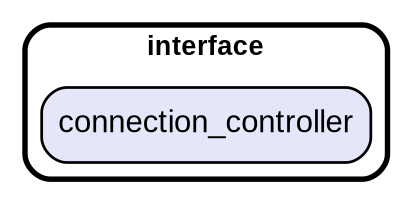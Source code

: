 digraph "" {
  graph [style=rounded fontname="Arial Black" fontsize=13 penwidth=2.6];
  node [shape=rect style="filled,rounded" fontname=Arial fontsize=15 fillcolor=Lavender penwidth=1.3];
  edge [penwidth=1.3];
  "/connection_controller.dart" [label="connection_controller"];
  subgraph "cluster~" {
    label="interface";
    "/connection_controller.dart";
  }
}
